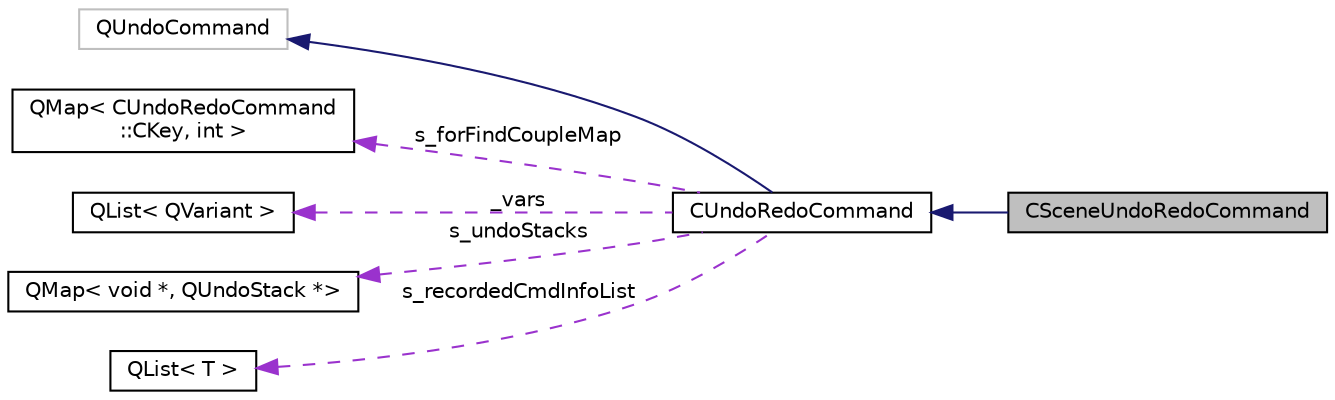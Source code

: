 digraph "CSceneUndoRedoCommand"
{
  edge [fontname="Helvetica",fontsize="10",labelfontname="Helvetica",labelfontsize="10"];
  node [fontname="Helvetica",fontsize="10",shape=record];
  rankdir="LR";
  Node6 [label="CSceneUndoRedoCommand",height=0.2,width=0.4,color="black", fillcolor="grey75", style="filled", fontcolor="black"];
  Node7 -> Node6 [dir="back",color="midnightblue",fontsize="10",style="solid",fontname="Helvetica"];
  Node7 [label="CUndoRedoCommand",height=0.2,width=0.4,color="black", fillcolor="white", style="filled",URL="$class_c_undo_redo_command.html",tooltip="The CUndoRedoCommand class 撤销还原的基类 "];
  Node8 -> Node7 [dir="back",color="midnightblue",fontsize="10",style="solid",fontname="Helvetica"];
  Node8 [label="QUndoCommand",height=0.2,width=0.4,color="grey75", fillcolor="white", style="filled"];
  Node9 -> Node7 [dir="back",color="darkorchid3",fontsize="10",style="dashed",label=" s_forFindCoupleMap" ,fontname="Helvetica"];
  Node9 [label="QMap\< CUndoRedoCommand\l::CKey, int \>",height=0.2,width=0.4,color="black", fillcolor="white", style="filled",URL="$class_q_map.html"];
  Node10 -> Node7 [dir="back",color="darkorchid3",fontsize="10",style="dashed",label=" _vars" ,fontname="Helvetica"];
  Node10 [label="QList\< QVariant \>",height=0.2,width=0.4,color="black", fillcolor="white", style="filled",URL="$class_q_list.html"];
  Node11 -> Node7 [dir="back",color="darkorchid3",fontsize="10",style="dashed",label=" s_undoStacks" ,fontname="Helvetica"];
  Node11 [label="QMap\< void *, QUndoStack *\>",height=0.2,width=0.4,color="black", fillcolor="white", style="filled",URL="$class_q_map.html"];
  Node12 -> Node7 [dir="back",color="darkorchid3",fontsize="10",style="dashed",label=" s_recordedCmdInfoList" ,fontname="Helvetica"];
  Node12 [label="QList\< T \>",height=0.2,width=0.4,color="black", fillcolor="white", style="filled",URL="$class_q_list.html"];
}
